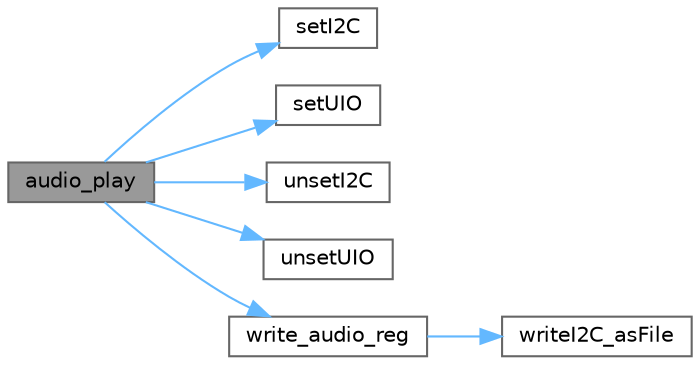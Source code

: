 digraph "audio_play"
{
 // LATEX_PDF_SIZE
  bgcolor="transparent";
  edge [fontname=Helvetica,fontsize=10,labelfontname=Helvetica,labelfontsize=10];
  node [fontname=Helvetica,fontsize=10,shape=box,height=0.2,width=0.4];
  rankdir="LR";
  Node1 [id="Node000001",label="audio_play",height=0.2,width=0.4,color="gray40", fillcolor="grey60", style="filled", fontcolor="black",tooltip=" "];
  Node1 -> Node2 [id="edge1_Node000001_Node000002",color="steelblue1",style="solid",tooltip=" "];
  Node2 [id="Node000002",label="setI2C",height=0.2,width=0.4,color="grey40", fillcolor="white", style="filled",URL="$empty-library_2i2cps_8c.html#a423d97e7bbc2c26785d9a5de31d2f220",tooltip=" "];
  Node1 -> Node3 [id="edge2_Node000001_Node000003",color="steelblue1",style="solid",tooltip=" "];
  Node3 [id="Node000003",label="setUIO",height=0.2,width=0.4,color="grey40", fillcolor="white", style="filled",URL="$empty-library_2uio_8c.html#a3dc49c1ca82ae1553a4f77f6ceac0254",tooltip=" "];
  Node1 -> Node4 [id="edge3_Node000001_Node000004",color="steelblue1",style="solid",tooltip=" "];
  Node4 [id="Node000004",label="unsetI2C",height=0.2,width=0.4,color="grey40", fillcolor="white", style="filled",URL="$empty-library_2i2cps_8c.html#a8fbf09bd758928bc8f434d96957ec40f",tooltip=" "];
  Node1 -> Node5 [id="edge4_Node000001_Node000005",color="steelblue1",style="solid",tooltip=" "];
  Node5 [id="Node000005",label="unsetUIO",height=0.2,width=0.4,color="grey40", fillcolor="white", style="filled",URL="$empty-library_2uio_8c.html#a59a8a2b5a485df4f125d7c4f71f48b6f",tooltip=" "];
  Node1 -> Node6 [id="edge5_Node000001_Node000006",color="steelblue1",style="solid",tooltip=" "];
  Node6 [id="Node000006",label="write_audio_reg",height=0.2,width=0.4,color="grey40", fillcolor="white", style="filled",URL="$group__AUDIO.html#ga3ec4d5593965dc8b93d40e80e2143902",tooltip=" "];
  Node6 -> Node7 [id="edge6_Node000006_Node000007",color="steelblue1",style="solid",tooltip=" "];
  Node7 [id="Node000007",label="writeI2C_asFile",height=0.2,width=0.4,color="grey40", fillcolor="white", style="filled",URL="$empty-library_2i2cps_8c.html#a655bf0c0118a9dff569ee054c0a395f1",tooltip=" "];
}
